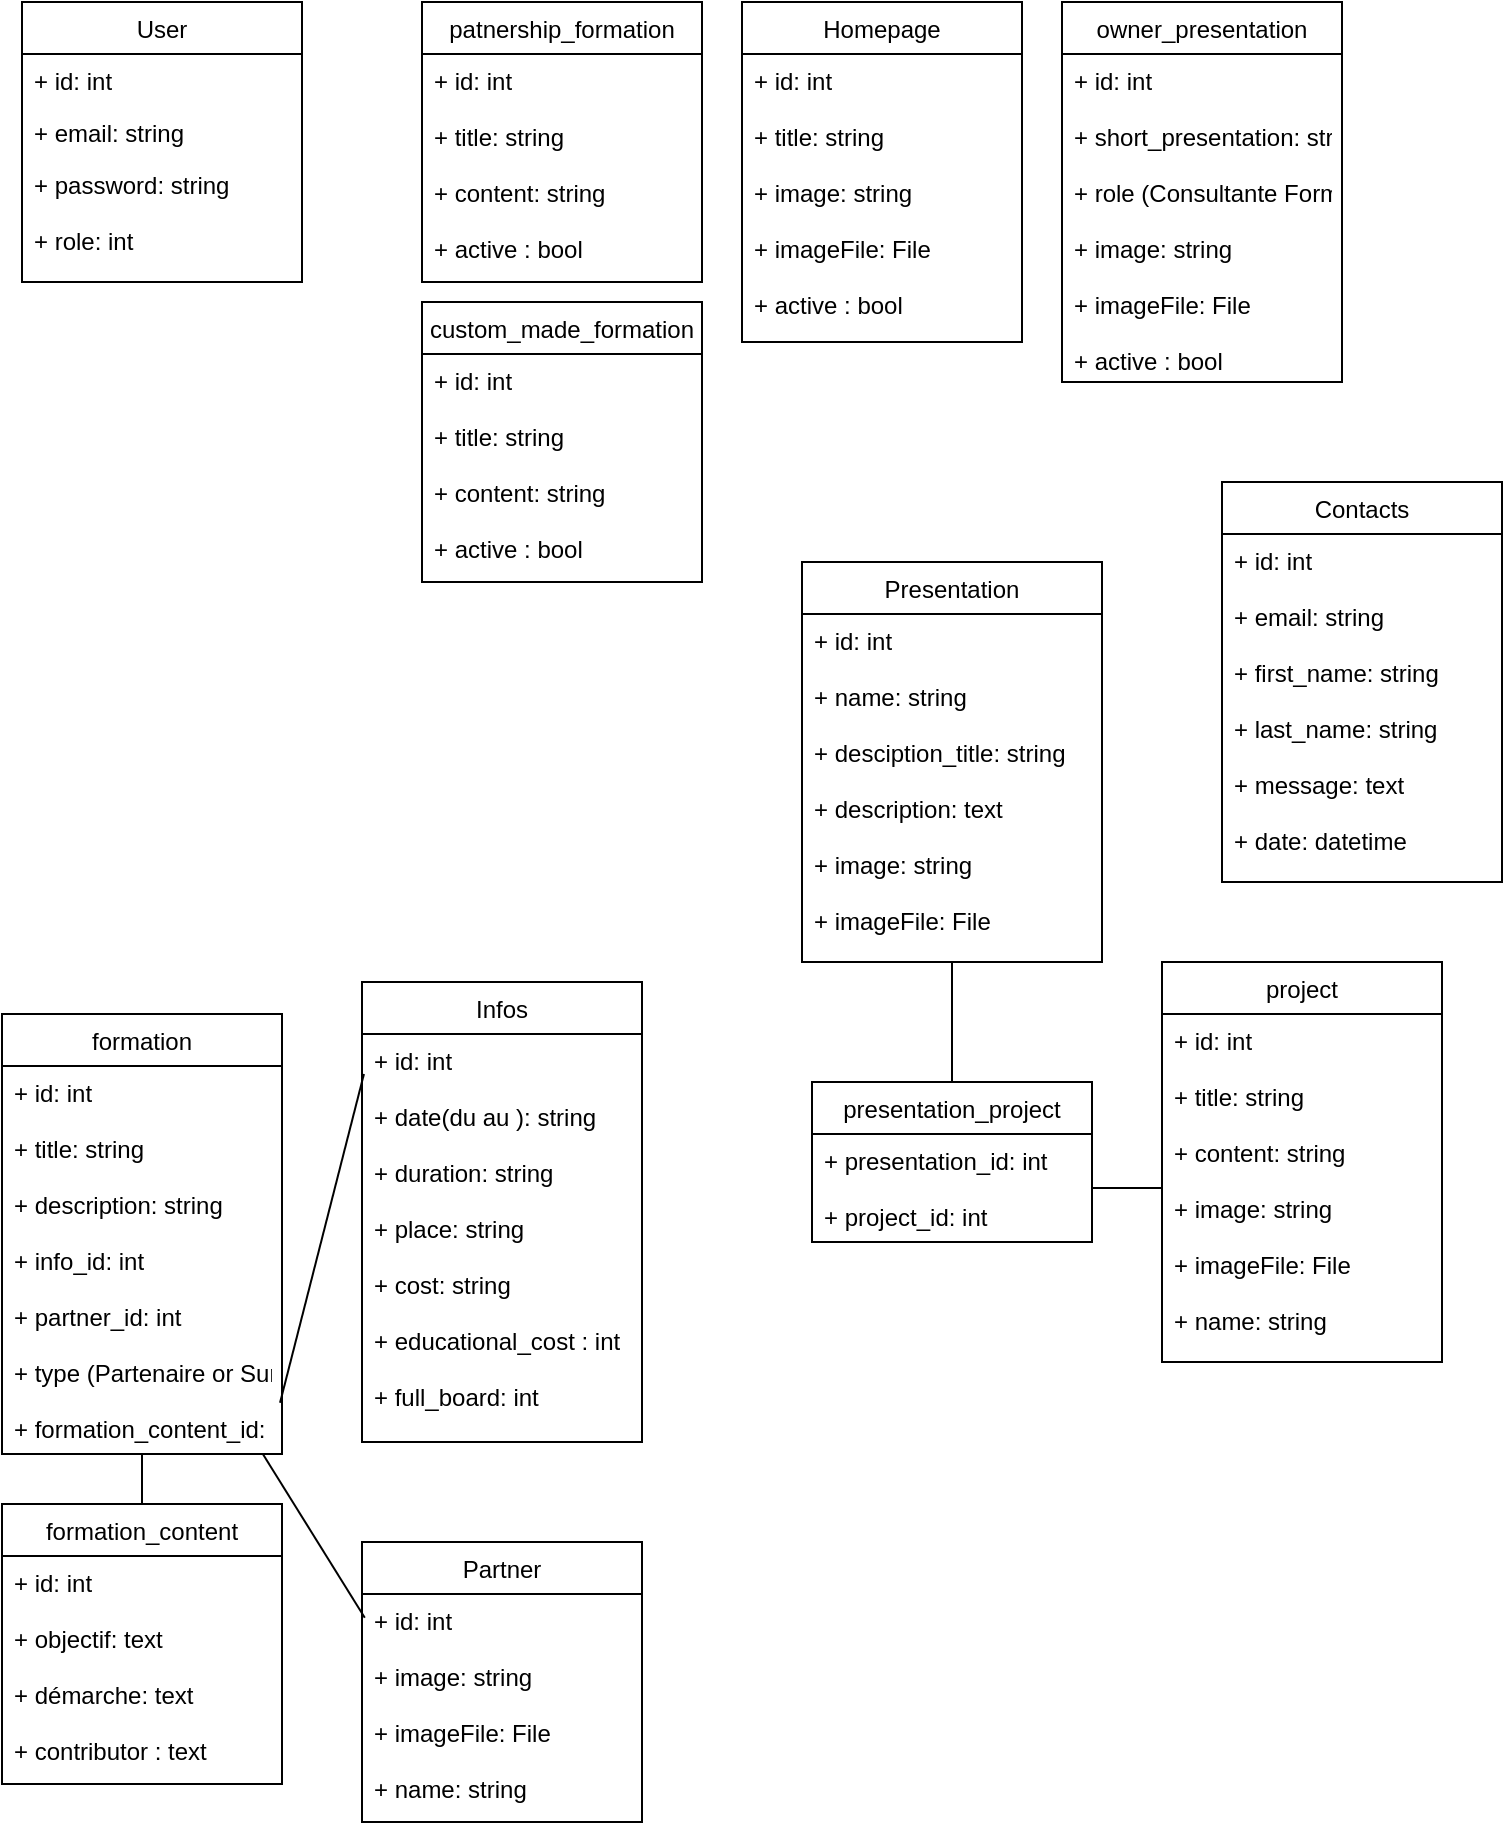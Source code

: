 <mxfile>
    <diagram id="euRm8U93r4pqlFISYigQ" name="Page-1">
        <mxGraphModel dx="722" dy="585" grid="1" gridSize="10" guides="1" tooltips="1" connect="1" arrows="1" fold="1" page="1" pageScale="1" pageWidth="827" pageHeight="1169" math="0" shadow="0">
            <root>
                <mxCell id="0"/>
                <mxCell id="1" parent="0"/>
                <mxCell id="5" value="User" style="swimlane;fontStyle=0;childLayout=stackLayout;horizontal=1;startSize=26;fillColor=none;horizontalStack=0;resizeParent=1;resizeParentMax=0;resizeLast=0;collapsible=1;marginBottom=0;" parent="1" vertex="1">
                    <mxGeometry x="40" y="40" width="140" height="140" as="geometry"/>
                </mxCell>
                <mxCell id="6" value="+ id: int" style="text;strokeColor=none;fillColor=none;align=left;verticalAlign=top;spacingLeft=4;spacingRight=4;overflow=hidden;rotatable=0;points=[[0,0.5],[1,0.5]];portConstraint=eastwest;" parent="5" vertex="1">
                    <mxGeometry y="26" width="140" height="26" as="geometry"/>
                </mxCell>
                <mxCell id="7" value="+ email: string" style="text;strokeColor=none;fillColor=none;align=left;verticalAlign=top;spacingLeft=4;spacingRight=4;overflow=hidden;rotatable=0;points=[[0,0.5],[1,0.5]];portConstraint=eastwest;" parent="5" vertex="1">
                    <mxGeometry y="52" width="140" height="26" as="geometry"/>
                </mxCell>
                <mxCell id="8" value="+ password: string&#10;&#10;+ role: int&#10;&#10;" style="text;strokeColor=none;fillColor=none;align=left;verticalAlign=top;spacingLeft=4;spacingRight=4;overflow=hidden;rotatable=0;points=[[0,0.5],[1,0.5]];portConstraint=eastwest;" parent="5" vertex="1">
                    <mxGeometry y="78" width="140" height="62" as="geometry"/>
                </mxCell>
                <mxCell id="20" value="Infos" style="swimlane;fontStyle=0;childLayout=stackLayout;horizontal=1;startSize=26;fillColor=none;horizontalStack=0;resizeParent=1;resizeParentMax=0;resizeLast=0;collapsible=1;marginBottom=0;" parent="1" vertex="1">
                    <mxGeometry x="210" y="530" width="140" height="230" as="geometry"/>
                </mxCell>
                <mxCell id="21" value="+ id: int&#10;&#10;+ date(du au ): string&#10;&#10;+ duration: string&#10;&#10;+ place: string&#10;&#10;+ cost: string&#10;&#10;+ educational_cost : int&#10;&#10;+ full_board: int" style="text;strokeColor=none;fillColor=none;align=left;verticalAlign=top;spacingLeft=4;spacingRight=4;overflow=hidden;rotatable=0;points=[[0,0.5],[1,0.5]];portConstraint=eastwest;" parent="20" vertex="1">
                    <mxGeometry y="26" width="140" height="204" as="geometry"/>
                </mxCell>
                <mxCell id="22" value="Contacts" style="swimlane;fontStyle=0;childLayout=stackLayout;horizontal=1;startSize=26;fillColor=none;horizontalStack=0;resizeParent=1;resizeParentMax=0;resizeLast=0;collapsible=1;marginBottom=0;" parent="1" vertex="1">
                    <mxGeometry x="640" y="280" width="140" height="200" as="geometry"/>
                </mxCell>
                <mxCell id="23" value="+ id: int&#10;&#10;+ email: string&#10;&#10;+ first_name: string&#10;&#10;+ last_name: string&#10;&#10;+ message: text&#10;&#10;+ date: datetime" style="text;strokeColor=none;fillColor=none;align=left;verticalAlign=top;spacingLeft=4;spacingRight=4;overflow=hidden;rotatable=0;points=[[0,0.5],[1,0.5]];portConstraint=eastwest;" parent="22" vertex="1">
                    <mxGeometry y="26" width="140" height="174" as="geometry"/>
                </mxCell>
                <mxCell id="34" value="Homepage" style="swimlane;fontStyle=0;childLayout=stackLayout;horizontal=1;startSize=26;fillColor=none;horizontalStack=0;resizeParent=1;resizeParentMax=0;resizeLast=0;collapsible=1;marginBottom=0;" parent="1" vertex="1">
                    <mxGeometry x="400" y="40" width="140" height="170" as="geometry"/>
                </mxCell>
                <mxCell id="35" value="+ id: int&#10;&#10;+ title: string&#10;&#10;+ image: string&#10;&#10;+ imageFile: File&#10;&#10;+ active : bool" style="text;strokeColor=none;fillColor=none;align=left;verticalAlign=top;spacingLeft=4;spacingRight=4;overflow=hidden;rotatable=0;points=[[0,0.5],[1,0.5]];portConstraint=eastwest;" parent="34" vertex="1">
                    <mxGeometry y="26" width="140" height="144" as="geometry"/>
                </mxCell>
                <mxCell id="36" value="formation" style="swimlane;fontStyle=0;childLayout=stackLayout;horizontal=1;startSize=26;fillColor=none;horizontalStack=0;resizeParent=1;resizeParentMax=0;resizeLast=0;collapsible=1;marginBottom=0;" parent="1" vertex="1">
                    <mxGeometry x="30" y="546" width="140" height="220" as="geometry"/>
                </mxCell>
                <mxCell id="37" value="+ id: int&#10;&#10;+ title: string&#10;&#10;+ description: string&#10;&#10;+ info_id: int&#10;&#10;+ partner_id: int&#10;&#10;+ type (Partenaire or Surmesure): int&#10;&#10;+ formation_content_id: int" style="text;strokeColor=none;fillColor=none;align=left;verticalAlign=top;spacingLeft=4;spacingRight=4;overflow=hidden;rotatable=0;points=[[0,0.5],[1,0.5]];portConstraint=eastwest;" parent="36" vertex="1">
                    <mxGeometry y="26" width="140" height="194" as="geometry"/>
                </mxCell>
                <mxCell id="39" style="edgeStyle=none;html=1;exitX=0.993;exitY=0.868;exitDx=0;exitDy=0;exitPerimeter=0;entryX=0.007;entryY=0.098;entryDx=0;entryDy=0;entryPerimeter=0;endArrow=none;endFill=0;" parent="1" source="37" target="21" edge="1">
                    <mxGeometry relative="1" as="geometry"/>
                </mxCell>
                <mxCell id="40" value="Partner" style="swimlane;fontStyle=0;childLayout=stackLayout;horizontal=1;startSize=26;fillColor=none;horizontalStack=0;resizeParent=1;resizeParentMax=0;resizeLast=0;collapsible=1;marginBottom=0;" parent="1" vertex="1">
                    <mxGeometry x="210" y="810" width="140" height="140" as="geometry"/>
                </mxCell>
                <mxCell id="41" value="+ id: int&#10;&#10;+ image: string&#10;&#10;+ imageFile: File&#10;&#10;+ name: string" style="text;strokeColor=none;fillColor=none;align=left;verticalAlign=top;spacingLeft=4;spacingRight=4;overflow=hidden;rotatable=0;points=[[0,0.5],[1,0.5]];portConstraint=eastwest;" parent="40" vertex="1">
                    <mxGeometry y="26" width="140" height="114" as="geometry"/>
                </mxCell>
                <mxCell id="42" style="edgeStyle=none;html=1;entryX=0.01;entryY=0.104;entryDx=0;entryDy=0;entryPerimeter=0;endArrow=none;endFill=0;" parent="1" source="37" target="41" edge="1">
                    <mxGeometry relative="1" as="geometry"/>
                </mxCell>
                <mxCell id="43" value="Presentation" style="swimlane;fontStyle=0;childLayout=stackLayout;horizontal=1;startSize=26;fillColor=none;horizontalStack=0;resizeParent=1;resizeParentMax=0;resizeLast=0;collapsible=1;marginBottom=0;" parent="1" vertex="1">
                    <mxGeometry x="430" y="320" width="150" height="200" as="geometry"/>
                </mxCell>
                <mxCell id="44" value="+ id: int&#10;&#10;+ name: string&#10;&#10;+ desciption_title: string&#10;&#10;+ description: text&#10;&#10;+ image: string&#10;&#10;+ imageFile: File" style="text;strokeColor=none;fillColor=none;align=left;verticalAlign=top;spacingLeft=4;spacingRight=4;overflow=hidden;rotatable=0;points=[[0,0.5],[1,0.5]];portConstraint=eastwest;" parent="43" vertex="1">
                    <mxGeometry y="26" width="150" height="174" as="geometry"/>
                </mxCell>
                <mxCell id="48" value="project" style="swimlane;fontStyle=0;childLayout=stackLayout;horizontal=1;startSize=26;fillColor=none;horizontalStack=0;resizeParent=1;resizeParentMax=0;resizeLast=0;collapsible=1;marginBottom=0;" parent="1" vertex="1">
                    <mxGeometry x="610" y="520" width="140" height="200" as="geometry"/>
                </mxCell>
                <mxCell id="49" value="+ id: int&#10;&#10;+ title: string&#10;&#10;+ content: string&#10;&#10;+ image: string&#10;&#10;+ imageFile: File&#10;&#10;+ name: string&#10;&#10;" style="text;strokeColor=none;fillColor=none;align=left;verticalAlign=top;spacingLeft=4;spacingRight=4;overflow=hidden;rotatable=0;points=[[0,0.5],[1,0.5]];portConstraint=eastwest;" parent="48" vertex="1">
                    <mxGeometry y="26" width="140" height="174" as="geometry"/>
                </mxCell>
                <mxCell id="52" style="edgeStyle=none;html=1;endArrow=none;endFill=0;" parent="1" source="50" target="44" edge="1">
                    <mxGeometry relative="1" as="geometry"/>
                </mxCell>
                <mxCell id="50" value="presentation_project" style="swimlane;fontStyle=0;childLayout=stackLayout;horizontal=1;startSize=26;fillColor=none;horizontalStack=0;resizeParent=1;resizeParentMax=0;resizeLast=0;collapsible=1;marginBottom=0;" parent="1" vertex="1">
                    <mxGeometry x="435" y="580" width="140" height="80" as="geometry"/>
                </mxCell>
                <mxCell id="51" value="+ presentation_id: int&#10;&#10;+ project_id: int&#10;&#10;&#10;" style="text;strokeColor=none;fillColor=none;align=left;verticalAlign=top;spacingLeft=4;spacingRight=4;overflow=hidden;rotatable=0;points=[[0,0.5],[1,0.5]];portConstraint=eastwest;" parent="50" vertex="1">
                    <mxGeometry y="26" width="140" height="54" as="geometry"/>
                </mxCell>
                <mxCell id="53" value="" style="edgeStyle=none;html=1;endArrow=none;endFill=0;" parent="1" source="51" target="49" edge="1">
                    <mxGeometry relative="1" as="geometry"/>
                </mxCell>
                <mxCell id="54" value="formation_content" style="swimlane;fontStyle=0;childLayout=stackLayout;horizontal=1;startSize=26;fillColor=none;horizontalStack=0;resizeParent=1;resizeParentMax=0;resizeLast=0;collapsible=1;marginBottom=0;" parent="1" vertex="1">
                    <mxGeometry x="30" y="791" width="140" height="140" as="geometry"/>
                </mxCell>
                <mxCell id="55" value="+ id: int&#10;&#10;+ objectif: text&#10;&#10;+ démarche: text&#10;&#10;+ contributor : text&#10;" style="text;strokeColor=none;fillColor=none;align=left;verticalAlign=top;spacingLeft=4;spacingRight=4;overflow=hidden;rotatable=0;points=[[0,0.5],[1,0.5]];portConstraint=eastwest;" parent="54" vertex="1">
                    <mxGeometry y="26" width="140" height="114" as="geometry"/>
                </mxCell>
                <mxCell id="56" style="edgeStyle=none;html=1;endArrow=none;endFill=0;" parent="1" source="37" target="54" edge="1">
                    <mxGeometry relative="1" as="geometry"/>
                </mxCell>
                <mxCell id="59" value="patnership_formation" style="swimlane;fontStyle=0;childLayout=stackLayout;horizontal=1;startSize=26;fillColor=none;horizontalStack=0;resizeParent=1;resizeParentMax=0;resizeLast=0;collapsible=1;marginBottom=0;" parent="1" vertex="1">
                    <mxGeometry x="240" y="40" width="140" height="140" as="geometry"/>
                </mxCell>
                <mxCell id="60" value="+ id: int&#10;&#10;+ title: string&#10;&#10;+ content: string&#10;&#10;+ active : bool&#10;&#10;&#10;&#10;" style="text;strokeColor=none;fillColor=none;align=left;verticalAlign=top;spacingLeft=4;spacingRight=4;overflow=hidden;rotatable=0;points=[[0,0.5],[1,0.5]];portConstraint=eastwest;" parent="59" vertex="1">
                    <mxGeometry y="26" width="140" height="114" as="geometry"/>
                </mxCell>
                <mxCell id="63" value="custom_made_formation" style="swimlane;fontStyle=0;childLayout=stackLayout;horizontal=1;startSize=26;fillColor=none;horizontalStack=0;resizeParent=1;resizeParentMax=0;resizeLast=0;collapsible=1;marginBottom=0;" parent="1" vertex="1">
                    <mxGeometry x="240" y="190" width="140" height="140" as="geometry"/>
                </mxCell>
                <mxCell id="64" value="+ id: int&#10;&#10;+ title: string&#10;&#10;+ content: string&#10;&#10;+ active : bool&#10;&#10;&#10;&#10;" style="text;strokeColor=none;fillColor=none;align=left;verticalAlign=top;spacingLeft=4;spacingRight=4;overflow=hidden;rotatable=0;points=[[0,0.5],[1,0.5]];portConstraint=eastwest;" parent="63" vertex="1">
                    <mxGeometry y="26" width="140" height="114" as="geometry"/>
                </mxCell>
                <mxCell id="68" value="owner_presentation" style="swimlane;fontStyle=0;childLayout=stackLayout;horizontal=1;startSize=26;fillColor=none;horizontalStack=0;resizeParent=1;resizeParentMax=0;resizeLast=0;collapsible=1;marginBottom=0;" vertex="1" parent="1">
                    <mxGeometry x="560" y="40" width="140" height="190" as="geometry"/>
                </mxCell>
                <mxCell id="69" value="+ id: int&#10;&#10;+ short_presentation: string&#10;&#10;+ role (Consultante Formatrice): string&#10;&#10;+ image: string&#10;&#10;+ imageFile: File&#10;&#10;+ active : bool&#10;" style="text;strokeColor=none;fillColor=none;align=left;verticalAlign=top;spacingLeft=4;spacingRight=4;overflow=hidden;rotatable=0;points=[[0,0.5],[1,0.5]];portConstraint=eastwest;" vertex="1" parent="68">
                    <mxGeometry y="26" width="140" height="164" as="geometry"/>
                </mxCell>
            </root>
        </mxGraphModel>
    </diagram>
</mxfile>